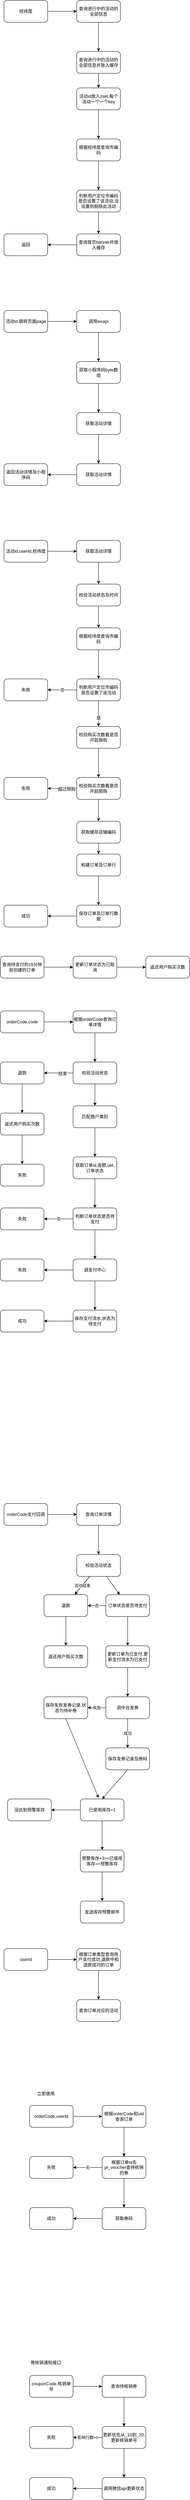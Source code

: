 <mxfile version="12.9.5" type="github"><diagram id="_H2hld0KvXOal89NalA2" name="第 1 页"><mxGraphModel dx="1422" dy="870" grid="1" gridSize="10" guides="1" tooltips="1" connect="1" arrows="1" fold="1" page="1" pageScale="1" pageWidth="827" pageHeight="1169" math="0" shadow="0"><root><mxCell id="0"/><mxCell id="1" parent="0"/><mxCell id="Ok05fjs2bpj7ajgnI6l9-3" value="" style="edgeStyle=orthogonalEdgeStyle;rounded=0;orthogonalLoop=1;jettySize=auto;html=1;" parent="1" source="Ok05fjs2bpj7ajgnI6l9-1" target="Ok05fjs2bpj7ajgnI6l9-2" edge="1"><mxGeometry relative="1" as="geometry"/></mxCell><mxCell id="Ok05fjs2bpj7ajgnI6l9-1" value="经纬度" style="rounded=1;whiteSpace=wrap;html=1;" parent="1" vertex="1"><mxGeometry x="50" y="100" width="120" height="60" as="geometry"/></mxCell><mxCell id="Ok05fjs2bpj7ajgnI6l9-5" value="" style="edgeStyle=orthogonalEdgeStyle;rounded=0;orthogonalLoop=1;jettySize=auto;html=1;" parent="1" source="Ok05fjs2bpj7ajgnI6l9-2" target="Ok05fjs2bpj7ajgnI6l9-4" edge="1"><mxGeometry relative="1" as="geometry"/></mxCell><mxCell id="Ok05fjs2bpj7ajgnI6l9-2" value="查询进行中的活动的全部信息" style="rounded=1;whiteSpace=wrap;html=1;" parent="1" vertex="1"><mxGeometry x="250" y="100" width="120" height="60" as="geometry"/></mxCell><mxCell id="Ok05fjs2bpj7ajgnI6l9-45" value="" style="edgeStyle=none;rounded=0;orthogonalLoop=1;jettySize=auto;html=1;" parent="1" source="Ok05fjs2bpj7ajgnI6l9-4" target="Ok05fjs2bpj7ajgnI6l9-44" edge="1"><mxGeometry relative="1" as="geometry"/></mxCell><mxCell id="Ok05fjs2bpj7ajgnI6l9-4" value="查询进行中的活动的全部信息并放入缓存" style="rounded=1;whiteSpace=wrap;html=1;" parent="1" vertex="1"><mxGeometry x="250" y="240" width="120" height="60" as="geometry"/></mxCell><mxCell id="Ok05fjs2bpj7ajgnI6l9-46" value="" style="edgeStyle=none;rounded=0;orthogonalLoop=1;jettySize=auto;html=1;" parent="1" source="Ok05fjs2bpj7ajgnI6l9-44" target="Ok05fjs2bpj7ajgnI6l9-6" edge="1"><mxGeometry relative="1" as="geometry"/></mxCell><mxCell id="Ok05fjs2bpj7ajgnI6l9-44" value="活动id放入zset,每个活动一个一个key" style="rounded=1;whiteSpace=wrap;html=1;" parent="1" vertex="1"><mxGeometry x="250" y="340" width="120" height="60" as="geometry"/></mxCell><mxCell id="Ok05fjs2bpj7ajgnI6l9-9" value="" style="edgeStyle=orthogonalEdgeStyle;rounded=0;orthogonalLoop=1;jettySize=auto;html=1;" parent="1" source="Ok05fjs2bpj7ajgnI6l9-6" target="Ok05fjs2bpj7ajgnI6l9-8" edge="1"><mxGeometry relative="1" as="geometry"/></mxCell><mxCell id="Ok05fjs2bpj7ajgnI6l9-6" value="根据经纬度查询市编码" style="rounded=1;whiteSpace=wrap;html=1;" parent="1" vertex="1"><mxGeometry x="250" y="480" width="120" height="60" as="geometry"/></mxCell><mxCell id="Ok05fjs2bpj7ajgnI6l9-47" value="" style="edgeStyle=none;rounded=0;orthogonalLoop=1;jettySize=auto;html=1;" parent="1" source="Ok05fjs2bpj7ajgnI6l9-8" target="Ok05fjs2bpj7ajgnI6l9-14" edge="1"><mxGeometry relative="1" as="geometry"/></mxCell><mxCell id="Ok05fjs2bpj7ajgnI6l9-8" value="判断用户定位市编码是否设置了该活动,没设置则剔除此活动" style="rounded=1;whiteSpace=wrap;html=1;" parent="1" vertex="1"><mxGeometry x="250" y="620" width="120" height="60" as="geometry"/></mxCell><mxCell id="Ok05fjs2bpj7ajgnI6l9-18" value="" style="edgeStyle=orthogonalEdgeStyle;rounded=0;orthogonalLoop=1;jettySize=auto;html=1;" parent="1" source="Ok05fjs2bpj7ajgnI6l9-14" target="Ok05fjs2bpj7ajgnI6l9-16" edge="1"><mxGeometry relative="1" as="geometry"/></mxCell><mxCell id="Ok05fjs2bpj7ajgnI6l9-14" value="查询首页banner并放入缓存" style="rounded=1;whiteSpace=wrap;html=1;" parent="1" vertex="1"><mxGeometry x="250" y="740" width="120" height="60" as="geometry"/></mxCell><mxCell id="Ok05fjs2bpj7ajgnI6l9-16" value="返回" style="rounded=1;whiteSpace=wrap;html=1;" parent="1" vertex="1"><mxGeometry x="50" y="740" width="120" height="60" as="geometry"/></mxCell><mxCell id="Ok05fjs2bpj7ajgnI6l9-50" value="" style="edgeStyle=none;rounded=0;orthogonalLoop=1;jettySize=auto;html=1;" parent="1" source="Ok05fjs2bpj7ajgnI6l9-48" target="Ok05fjs2bpj7ajgnI6l9-49" edge="1"><mxGeometry relative="1" as="geometry"/></mxCell><mxCell id="Ok05fjs2bpj7ajgnI6l9-48" value="活动id,跳转页面page" style="rounded=1;whiteSpace=wrap;html=1;" parent="1" vertex="1"><mxGeometry x="50" y="950" width="120" height="60" as="geometry"/></mxCell><mxCell id="Ok05fjs2bpj7ajgnI6l9-52" value="" style="edgeStyle=none;rounded=0;orthogonalLoop=1;jettySize=auto;html=1;" parent="1" source="Ok05fjs2bpj7ajgnI6l9-49" target="Ok05fjs2bpj7ajgnI6l9-51" edge="1"><mxGeometry relative="1" as="geometry"/></mxCell><mxCell id="Ok05fjs2bpj7ajgnI6l9-49" value="调用wxapi" style="rounded=1;whiteSpace=wrap;html=1;" parent="1" vertex="1"><mxGeometry x="250" y="950" width="120" height="60" as="geometry"/></mxCell><mxCell id="Ok05fjs2bpj7ajgnI6l9-54" value="" style="edgeStyle=none;rounded=0;orthogonalLoop=1;jettySize=auto;html=1;" parent="1" source="Ok05fjs2bpj7ajgnI6l9-51" target="Ok05fjs2bpj7ajgnI6l9-53" edge="1"><mxGeometry relative="1" as="geometry"/></mxCell><mxCell id="Ok05fjs2bpj7ajgnI6l9-51" value="获取小程序码byte数组" style="rounded=1;whiteSpace=wrap;html=1;" parent="1" vertex="1"><mxGeometry x="250" y="1090" width="120" height="60" as="geometry"/></mxCell><mxCell id="Ok05fjs2bpj7ajgnI6l9-56" value="" style="edgeStyle=none;rounded=0;orthogonalLoop=1;jettySize=auto;html=1;" parent="1" source="Ok05fjs2bpj7ajgnI6l9-53" target="Ok05fjs2bpj7ajgnI6l9-55" edge="1"><mxGeometry relative="1" as="geometry"/></mxCell><mxCell id="Ok05fjs2bpj7ajgnI6l9-53" value="获取活动详情" style="rounded=1;whiteSpace=wrap;html=1;" parent="1" vertex="1"><mxGeometry x="250" y="1230" width="120" height="60" as="geometry"/></mxCell><mxCell id="Ok05fjs2bpj7ajgnI6l9-58" value="" style="edgeStyle=none;rounded=0;orthogonalLoop=1;jettySize=auto;html=1;" parent="1" source="Ok05fjs2bpj7ajgnI6l9-55" target="Ok05fjs2bpj7ajgnI6l9-57" edge="1"><mxGeometry relative="1" as="geometry"/></mxCell><mxCell id="Ok05fjs2bpj7ajgnI6l9-55" value="获取活动详情" style="rounded=1;whiteSpace=wrap;html=1;" parent="1" vertex="1"><mxGeometry x="250" y="1370" width="120" height="60" as="geometry"/></mxCell><mxCell id="Ok05fjs2bpj7ajgnI6l9-57" value="返回活动详情及小程序码" style="rounded=1;whiteSpace=wrap;html=1;" parent="1" vertex="1"><mxGeometry x="50" y="1370" width="120" height="60" as="geometry"/></mxCell><mxCell id="Ok05fjs2bpj7ajgnI6l9-61" value="" style="edgeStyle=none;rounded=0;orthogonalLoop=1;jettySize=auto;html=1;" parent="1" source="Ok05fjs2bpj7ajgnI6l9-59" target="Ok05fjs2bpj7ajgnI6l9-60" edge="1"><mxGeometry relative="1" as="geometry"/></mxCell><mxCell id="Ok05fjs2bpj7ajgnI6l9-59" value="活动id,userId,经纬度" style="rounded=1;whiteSpace=wrap;html=1;" parent="1" vertex="1"><mxGeometry x="50" y="1580" width="120" height="60" as="geometry"/></mxCell><mxCell id="Ok05fjs2bpj7ajgnI6l9-83" value="" style="edgeStyle=none;rounded=0;orthogonalLoop=1;jettySize=auto;html=1;" parent="1" source="Ok05fjs2bpj7ajgnI6l9-60" target="Ok05fjs2bpj7ajgnI6l9-75" edge="1"><mxGeometry relative="1" as="geometry"/></mxCell><mxCell id="Ok05fjs2bpj7ajgnI6l9-60" value="获取活动详情" style="rounded=1;whiteSpace=wrap;html=1;" parent="1" vertex="1"><mxGeometry x="250" y="1580" width="120" height="60" as="geometry"/></mxCell><mxCell id="Ok05fjs2bpj7ajgnI6l9-84" value="" style="edgeStyle=none;rounded=0;orthogonalLoop=1;jettySize=auto;html=1;" parent="1" source="Ok05fjs2bpj7ajgnI6l9-75" target="Ok05fjs2bpj7ajgnI6l9-66" edge="1"><mxGeometry relative="1" as="geometry"/></mxCell><mxCell id="Ok05fjs2bpj7ajgnI6l9-75" value="校验活动状态及时间" style="rounded=1;whiteSpace=wrap;html=1;" parent="1" vertex="1"><mxGeometry x="250" y="1700" width="120" height="60" as="geometry"/></mxCell><mxCell id="Ok05fjs2bpj7ajgnI6l9-69" value="" style="edgeStyle=none;rounded=0;orthogonalLoop=1;jettySize=auto;html=1;" parent="1" source="Ok05fjs2bpj7ajgnI6l9-66" target="Ok05fjs2bpj7ajgnI6l9-68" edge="1"><mxGeometry relative="1" as="geometry"/></mxCell><mxCell id="Ok05fjs2bpj7ajgnI6l9-66" value="根据经纬度查询市编码" style="rounded=1;whiteSpace=wrap;html=1;" parent="1" vertex="1"><mxGeometry x="250" y="1820" width="120" height="60" as="geometry"/></mxCell><mxCell id="Ok05fjs2bpj7ajgnI6l9-71" value="否" style="edgeStyle=none;rounded=0;orthogonalLoop=1;jettySize=auto;html=1;" parent="1" source="Ok05fjs2bpj7ajgnI6l9-68" target="Ok05fjs2bpj7ajgnI6l9-70" edge="1"><mxGeometry relative="1" as="geometry"/></mxCell><mxCell id="Ok05fjs2bpj7ajgnI6l9-92" value="" style="edgeStyle=none;rounded=0;orthogonalLoop=1;jettySize=auto;html=1;" parent="1" source="Ok05fjs2bpj7ajgnI6l9-68" target="Ok05fjs2bpj7ajgnI6l9-81" edge="1"><mxGeometry relative="1" as="geometry"/></mxCell><mxCell id="Ok05fjs2bpj7ajgnI6l9-93" value="是" style="text;html=1;align=center;verticalAlign=middle;resizable=0;points=[];labelBackgroundColor=#ffffff;" parent="Ok05fjs2bpj7ajgnI6l9-92" vertex="1" connectable="0"><mxGeometry x="0.343" relative="1" as="geometry"><mxPoint as="offset"/></mxGeometry></mxCell><mxCell id="Ok05fjs2bpj7ajgnI6l9-68" value="判断用户定位市编码是否设置了该活动" style="rounded=1;whiteSpace=wrap;html=1;" parent="1" vertex="1"><mxGeometry x="250" y="1960" width="120" height="60" as="geometry"/></mxCell><mxCell id="Ok05fjs2bpj7ajgnI6l9-86" value="" style="edgeStyle=none;rounded=0;orthogonalLoop=1;jettySize=auto;html=1;" parent="1" source="Ok05fjs2bpj7ajgnI6l9-81" target="Ok05fjs2bpj7ajgnI6l9-85" edge="1"><mxGeometry relative="1" as="geometry"/></mxCell><mxCell id="Ok05fjs2bpj7ajgnI6l9-81" value="校验购买次数看是否开启限购" style="rounded=1;whiteSpace=wrap;html=1;" parent="1" vertex="1"><mxGeometry x="250" y="2090" width="120" height="60" as="geometry"/></mxCell><mxCell id="Ok05fjs2bpj7ajgnI6l9-88" value="" style="edgeStyle=none;rounded=0;orthogonalLoop=1;jettySize=auto;html=1;" parent="1" source="Ok05fjs2bpj7ajgnI6l9-85" target="Ok05fjs2bpj7ajgnI6l9-87" edge="1"><mxGeometry relative="1" as="geometry"/></mxCell><mxCell id="Ok05fjs2bpj7ajgnI6l9-89" value="超过限购" style="text;html=1;align=center;verticalAlign=middle;resizable=0;points=[];labelBackgroundColor=#ffffff;" parent="Ok05fjs2bpj7ajgnI6l9-88" vertex="1" connectable="0"><mxGeometry x="-0.3" y="2" relative="1" as="geometry"><mxPoint as="offset"/></mxGeometry></mxCell><mxCell id="Ok05fjs2bpj7ajgnI6l9-91" value="" style="edgeStyle=none;rounded=0;orthogonalLoop=1;jettySize=auto;html=1;" parent="1" source="Ok05fjs2bpj7ajgnI6l9-85" target="Ok05fjs2bpj7ajgnI6l9-90" edge="1"><mxGeometry relative="1" as="geometry"/></mxCell><mxCell id="Ok05fjs2bpj7ajgnI6l9-85" value="校验购买次数看是否开启限购" style="rounded=1;whiteSpace=wrap;html=1;" parent="1" vertex="1"><mxGeometry x="250" y="2230" width="120" height="60" as="geometry"/></mxCell><mxCell id="Ok05fjs2bpj7ajgnI6l9-95" value="" style="edgeStyle=none;rounded=0;orthogonalLoop=1;jettySize=auto;html=1;" parent="1" source="Ok05fjs2bpj7ajgnI6l9-90" target="Ok05fjs2bpj7ajgnI6l9-94" edge="1"><mxGeometry relative="1" as="geometry"/></mxCell><mxCell id="Ok05fjs2bpj7ajgnI6l9-90" value="获取缓存店铺编码" style="rounded=1;whiteSpace=wrap;html=1;" parent="1" vertex="1"><mxGeometry x="250" y="2350" width="120" height="60" as="geometry"/></mxCell><mxCell id="Ok05fjs2bpj7ajgnI6l9-99" value="" style="edgeStyle=none;rounded=0;orthogonalLoop=1;jettySize=auto;html=1;" parent="1" source="Ok05fjs2bpj7ajgnI6l9-94" target="Ok05fjs2bpj7ajgnI6l9-98" edge="1"><mxGeometry relative="1" as="geometry"/></mxCell><mxCell id="Ok05fjs2bpj7ajgnI6l9-94" value="构建订单及订单行" style="rounded=1;whiteSpace=wrap;html=1;" parent="1" vertex="1"><mxGeometry x="250" y="2440" width="120" height="60" as="geometry"/></mxCell><mxCell id="Ok05fjs2bpj7ajgnI6l9-101" value="" style="edgeStyle=none;rounded=0;orthogonalLoop=1;jettySize=auto;html=1;" parent="1" source="Ok05fjs2bpj7ajgnI6l9-98" target="Ok05fjs2bpj7ajgnI6l9-100" edge="1"><mxGeometry relative="1" as="geometry"/></mxCell><mxCell id="Ok05fjs2bpj7ajgnI6l9-98" value="保存订单及订单行数据" style="rounded=1;whiteSpace=wrap;html=1;" parent="1" vertex="1"><mxGeometry x="250" y="2580" width="120" height="60" as="geometry"/></mxCell><mxCell id="Ok05fjs2bpj7ajgnI6l9-100" value="成功" style="rounded=1;whiteSpace=wrap;html=1;" parent="1" vertex="1"><mxGeometry x="50" y="2580" width="120" height="60" as="geometry"/></mxCell><mxCell id="Ok05fjs2bpj7ajgnI6l9-87" value="失败" style="rounded=1;whiteSpace=wrap;html=1;" parent="1" vertex="1"><mxGeometry x="50" y="2230" width="120" height="60" as="geometry"/></mxCell><mxCell id="Ok05fjs2bpj7ajgnI6l9-70" value="失败" style="rounded=1;whiteSpace=wrap;html=1;" parent="1" vertex="1"><mxGeometry x="50" y="1960" width="120" height="60" as="geometry"/></mxCell><mxCell id="Ok05fjs2bpj7ajgnI6l9-104" value="" style="edgeStyle=none;rounded=0;orthogonalLoop=1;jettySize=auto;html=1;" parent="1" source="Ok05fjs2bpj7ajgnI6l9-102" target="Ok05fjs2bpj7ajgnI6l9-103" edge="1"><mxGeometry relative="1" as="geometry"/></mxCell><mxCell id="Ok05fjs2bpj7ajgnI6l9-102" value="查询待支付的15分钟前创建的订单" style="rounded=1;whiteSpace=wrap;html=1;" parent="1" vertex="1"><mxGeometry x="40" y="2720" width="120" height="60" as="geometry"/></mxCell><mxCell id="Ok05fjs2bpj7ajgnI6l9-106" value="" style="edgeStyle=none;rounded=0;orthogonalLoop=1;jettySize=auto;html=1;" parent="1" source="Ok05fjs2bpj7ajgnI6l9-103" target="Ok05fjs2bpj7ajgnI6l9-105" edge="1"><mxGeometry relative="1" as="geometry"/></mxCell><mxCell id="Ok05fjs2bpj7ajgnI6l9-103" value="更新订单状态为已取消" style="rounded=1;whiteSpace=wrap;html=1;" parent="1" vertex="1"><mxGeometry x="240" y="2720" width="120" height="60" as="geometry"/></mxCell><mxCell id="Ok05fjs2bpj7ajgnI6l9-105" value="返还用户购买次数" style="rounded=1;whiteSpace=wrap;html=1;" parent="1" vertex="1"><mxGeometry x="440" y="2720" width="120" height="60" as="geometry"/></mxCell><mxCell id="Ok05fjs2bpj7ajgnI6l9-109" value="" style="edgeStyle=none;rounded=0;orthogonalLoop=1;jettySize=auto;html=1;" parent="1" source="Ok05fjs2bpj7ajgnI6l9-107" target="Ok05fjs2bpj7ajgnI6l9-108" edge="1"><mxGeometry relative="1" as="geometry"/></mxCell><mxCell id="Ok05fjs2bpj7ajgnI6l9-107" value="orderCode,code" style="rounded=1;whiteSpace=wrap;html=1;" parent="1" vertex="1"><mxGeometry x="40" y="2870" width="120" height="60" as="geometry"/></mxCell><mxCell id="Ok05fjs2bpj7ajgnI6l9-132" value="" style="edgeStyle=none;rounded=0;orthogonalLoop=1;jettySize=auto;html=1;" parent="1" source="Ok05fjs2bpj7ajgnI6l9-108" target="Ok05fjs2bpj7ajgnI6l9-131" edge="1"><mxGeometry relative="1" as="geometry"/></mxCell><mxCell id="Ok05fjs2bpj7ajgnI6l9-108" value="根据orderCode查询订单详情" style="rounded=1;whiteSpace=wrap;html=1;" parent="1" vertex="1"><mxGeometry x="240" y="2870" width="120" height="60" as="geometry"/></mxCell><mxCell id="Ok05fjs2bpj7ajgnI6l9-133" value="" style="edgeStyle=none;rounded=0;orthogonalLoop=1;jettySize=auto;html=1;" parent="1" source="Ok05fjs2bpj7ajgnI6l9-131" target="Ok05fjs2bpj7ajgnI6l9-110" edge="1"><mxGeometry relative="1" as="geometry"/></mxCell><mxCell id="Ok05fjs2bpj7ajgnI6l9-170" value="" style="edgeStyle=none;rounded=0;orthogonalLoop=1;jettySize=auto;html=1;" parent="1" source="Ok05fjs2bpj7ajgnI6l9-131" edge="1"><mxGeometry relative="1" as="geometry"><mxPoint x="160" y="3040" as="targetPoint"/></mxGeometry></mxCell><mxCell id="Ok05fjs2bpj7ajgnI6l9-171" value="结束" style="text;html=1;align=center;verticalAlign=middle;resizable=0;points=[];labelBackgroundColor=#ffffff;" parent="Ok05fjs2bpj7ajgnI6l9-170" vertex="1" connectable="0"><mxGeometry x="-0.275" y="2" relative="1" as="geometry"><mxPoint as="offset"/></mxGeometry></mxCell><mxCell id="Ok05fjs2bpj7ajgnI6l9-131" value="校验活动状态" style="rounded=1;whiteSpace=wrap;html=1;" parent="1" vertex="1"><mxGeometry x="240" y="3010" width="120" height="60" as="geometry"/></mxCell><mxCell id="Ok05fjs2bpj7ajgnI6l9-113" value="" style="edgeStyle=none;rounded=0;orthogonalLoop=1;jettySize=auto;html=1;" parent="1" source="Ok05fjs2bpj7ajgnI6l9-110" target="Ok05fjs2bpj7ajgnI6l9-112" edge="1"><mxGeometry relative="1" as="geometry"/></mxCell><mxCell id="Ok05fjs2bpj7ajgnI6l9-110" value="匹配商户类别" style="rounded=1;whiteSpace=wrap;html=1;" parent="1" vertex="1"><mxGeometry x="240" y="3130" width="120" height="60" as="geometry"/></mxCell><mxCell id="Ok05fjs2bpj7ajgnI6l9-115" value="" style="edgeStyle=none;rounded=0;orthogonalLoop=1;jettySize=auto;html=1;" parent="1" source="Ok05fjs2bpj7ajgnI6l9-112" target="Ok05fjs2bpj7ajgnI6l9-114" edge="1"><mxGeometry relative="1" as="geometry"/></mxCell><mxCell id="Ok05fjs2bpj7ajgnI6l9-112" value="获取订单id,金额,uid,订单状态" style="rounded=1;whiteSpace=wrap;html=1;" parent="1" vertex="1"><mxGeometry x="240" y="3270" width="120" height="60" as="geometry"/></mxCell><mxCell id="Ok05fjs2bpj7ajgnI6l9-117" value="否" style="edgeStyle=none;rounded=0;orthogonalLoop=1;jettySize=auto;html=1;" parent="1" source="Ok05fjs2bpj7ajgnI6l9-114" target="Ok05fjs2bpj7ajgnI6l9-116" edge="1"><mxGeometry relative="1" as="geometry"/></mxCell><mxCell id="Ok05fjs2bpj7ajgnI6l9-134" value="" style="edgeStyle=none;rounded=0;orthogonalLoop=1;jettySize=auto;html=1;" parent="1" source="Ok05fjs2bpj7ajgnI6l9-114" target="Ok05fjs2bpj7ajgnI6l9-120" edge="1"><mxGeometry relative="1" as="geometry"/></mxCell><mxCell id="Ok05fjs2bpj7ajgnI6l9-114" value="判断订单状态是否待支付" style="rounded=1;whiteSpace=wrap;html=1;" parent="1" vertex="1"><mxGeometry x="240" y="3410" width="120" height="60" as="geometry"/></mxCell><mxCell id="Ok05fjs2bpj7ajgnI6l9-123" value="" style="edgeStyle=none;rounded=0;orthogonalLoop=1;jettySize=auto;html=1;" parent="1" source="Ok05fjs2bpj7ajgnI6l9-120" target="Ok05fjs2bpj7ajgnI6l9-122" edge="1"><mxGeometry relative="1" as="geometry"/></mxCell><mxCell id="Ok05fjs2bpj7ajgnI6l9-125" value="" style="edgeStyle=none;rounded=0;orthogonalLoop=1;jettySize=auto;html=1;" parent="1" source="Ok05fjs2bpj7ajgnI6l9-120" target="Ok05fjs2bpj7ajgnI6l9-124" edge="1"><mxGeometry relative="1" as="geometry"/></mxCell><mxCell id="Ok05fjs2bpj7ajgnI6l9-120" value="调支付中心" style="rounded=1;whiteSpace=wrap;html=1;" parent="1" vertex="1"><mxGeometry x="240" y="3550" width="120" height="60" as="geometry"/></mxCell><mxCell id="Ok05fjs2bpj7ajgnI6l9-127" value="" style="edgeStyle=none;rounded=0;orthogonalLoop=1;jettySize=auto;html=1;" parent="1" source="Ok05fjs2bpj7ajgnI6l9-124" target="Ok05fjs2bpj7ajgnI6l9-126" edge="1"><mxGeometry relative="1" as="geometry"/></mxCell><mxCell id="Ok05fjs2bpj7ajgnI6l9-124" value="保存支付流水,状态为待支付" style="rounded=1;whiteSpace=wrap;html=1;" parent="1" vertex="1"><mxGeometry x="240" y="3690" width="120" height="60" as="geometry"/></mxCell><mxCell id="Ok05fjs2bpj7ajgnI6l9-126" value="成功" style="rounded=1;whiteSpace=wrap;html=1;" parent="1" vertex="1"><mxGeometry x="40" y="3690" width="120" height="60" as="geometry"/></mxCell><mxCell id="Ok05fjs2bpj7ajgnI6l9-122" value="失败" style="rounded=1;whiteSpace=wrap;html=1;" parent="1" vertex="1"><mxGeometry x="40" y="3550" width="120" height="60" as="geometry"/></mxCell><mxCell id="Ok05fjs2bpj7ajgnI6l9-116" value="失败" style="rounded=1;whiteSpace=wrap;html=1;" parent="1" vertex="1"><mxGeometry x="40" y="3410" width="120" height="60" as="geometry"/></mxCell><mxCell id="Ok05fjs2bpj7ajgnI6l9-130" value="" style="edgeStyle=none;rounded=0;orthogonalLoop=1;jettySize=auto;html=1;" parent="1" source="Ok05fjs2bpj7ajgnI6l9-128" target="Ok05fjs2bpj7ajgnI6l9-129" edge="1"><mxGeometry relative="1" as="geometry"/></mxCell><mxCell id="Ok05fjs2bpj7ajgnI6l9-128" value="orderCode支付回调" style="rounded=1;whiteSpace=wrap;html=1;" parent="1" vertex="1"><mxGeometry x="50" y="4220" width="120" height="60" as="geometry"/></mxCell><mxCell id="Ok05fjs2bpj7ajgnI6l9-136" value="" style="edgeStyle=none;rounded=0;orthogonalLoop=1;jettySize=auto;html=1;" parent="1" source="Ok05fjs2bpj7ajgnI6l9-129" target="Ok05fjs2bpj7ajgnI6l9-135" edge="1"><mxGeometry relative="1" as="geometry"/></mxCell><mxCell id="Ok05fjs2bpj7ajgnI6l9-129" value="查询订单详情" style="rounded=1;whiteSpace=wrap;html=1;" parent="1" vertex="1"><mxGeometry x="250" y="4220" width="120" height="60" as="geometry"/></mxCell><mxCell id="Ok05fjs2bpj7ajgnI6l9-140" value="" style="edgeStyle=none;rounded=0;orthogonalLoop=1;jettySize=auto;html=1;" parent="1" source="Ok05fjs2bpj7ajgnI6l9-135" target="Ok05fjs2bpj7ajgnI6l9-139" edge="1"><mxGeometry relative="1" as="geometry"/></mxCell><mxCell id="Ok05fjs2bpj7ajgnI6l9-141" value="" style="edgeStyle=none;rounded=0;orthogonalLoop=1;jettySize=auto;html=1;" parent="1" source="Ok05fjs2bpj7ajgnI6l9-135" target="Ok05fjs2bpj7ajgnI6l9-139" edge="1"><mxGeometry relative="1" as="geometry"/></mxCell><mxCell id="Ok05fjs2bpj7ajgnI6l9-142" value="活动结束" style="edgeStyle=none;rounded=0;orthogonalLoop=1;jettySize=auto;html=1;" parent="1" source="Ok05fjs2bpj7ajgnI6l9-135" target="Ok05fjs2bpj7ajgnI6l9-139" edge="1"><mxGeometry relative="1" as="geometry"/></mxCell><mxCell id="Ok05fjs2bpj7ajgnI6l9-144" value="" style="edgeStyle=none;rounded=0;orthogonalLoop=1;jettySize=auto;html=1;" parent="1" source="Ok05fjs2bpj7ajgnI6l9-135" target="Ok05fjs2bpj7ajgnI6l9-143" edge="1"><mxGeometry relative="1" as="geometry"/></mxCell><mxCell id="Ok05fjs2bpj7ajgnI6l9-135" value="校验活动状态" style="rounded=1;whiteSpace=wrap;html=1;" parent="1" vertex="1"><mxGeometry x="250" y="4360" width="120" height="60" as="geometry"/></mxCell><mxCell id="Ok05fjs2bpj7ajgnI6l9-148" value="" style="edgeStyle=none;rounded=0;orthogonalLoop=1;jettySize=auto;html=1;" parent="1" source="Ok05fjs2bpj7ajgnI6l9-143" target="Ok05fjs2bpj7ajgnI6l9-147" edge="1"><mxGeometry relative="1" as="geometry"/></mxCell><mxCell id="Ok05fjs2bpj7ajgnI6l9-149" value="否" style="edgeStyle=none;rounded=0;orthogonalLoop=1;jettySize=auto;html=1;" parent="1" source="Ok05fjs2bpj7ajgnI6l9-143" target="Ok05fjs2bpj7ajgnI6l9-139" edge="1"><mxGeometry relative="1" as="geometry"/></mxCell><mxCell id="Ok05fjs2bpj7ajgnI6l9-143" value="订单状态是否待支付" style="rounded=1;whiteSpace=wrap;html=1;" parent="1" vertex="1"><mxGeometry x="330" y="4470" width="120" height="60" as="geometry"/></mxCell><mxCell id="Ok05fjs2bpj7ajgnI6l9-152" value="" style="edgeStyle=none;rounded=0;orthogonalLoop=1;jettySize=auto;html=1;" parent="1" source="Ok05fjs2bpj7ajgnI6l9-147" target="Ok05fjs2bpj7ajgnI6l9-151" edge="1"><mxGeometry relative="1" as="geometry"/></mxCell><mxCell id="Ok05fjs2bpj7ajgnI6l9-147" value="更新订单为已支付,更新支付流水为已支付" style="rounded=1;whiteSpace=wrap;html=1;" parent="1" vertex="1"><mxGeometry x="330" y="4610" width="120" height="60" as="geometry"/></mxCell><mxCell id="Ok05fjs2bpj7ajgnI6l9-154" value="失败" style="edgeStyle=none;rounded=0;orthogonalLoop=1;jettySize=auto;html=1;" parent="1" source="Ok05fjs2bpj7ajgnI6l9-151" target="Ok05fjs2bpj7ajgnI6l9-153" edge="1"><mxGeometry relative="1" as="geometry"/></mxCell><mxCell id="Ok05fjs2bpj7ajgnI6l9-158" value="成功" style="edgeStyle=none;rounded=0;orthogonalLoop=1;jettySize=auto;html=1;" parent="1" source="Ok05fjs2bpj7ajgnI6l9-151" target="Ok05fjs2bpj7ajgnI6l9-157" edge="1"><mxGeometry relative="1" as="geometry"/></mxCell><mxCell id="Ok05fjs2bpj7ajgnI6l9-151" value="调中台发券" style="rounded=1;whiteSpace=wrap;html=1;" parent="1" vertex="1"><mxGeometry x="330" y="4750" width="120" height="60" as="geometry"/></mxCell><mxCell id="Ok05fjs2bpj7ajgnI6l9-166" style="edgeStyle=none;rounded=0;orthogonalLoop=1;jettySize=auto;html=1;exitX=0.5;exitY=1;exitDx=0;exitDy=0;entryX=0.5;entryY=0;entryDx=0;entryDy=0;" parent="1" source="Ok05fjs2bpj7ajgnI6l9-157" target="Ok05fjs2bpj7ajgnI6l9-159" edge="1"><mxGeometry relative="1" as="geometry"/></mxCell><mxCell id="Ok05fjs2bpj7ajgnI6l9-157" value="保存发券记录及券码" style="rounded=1;whiteSpace=wrap;html=1;" parent="1" vertex="1"><mxGeometry x="330" y="4890" width="120" height="60" as="geometry"/></mxCell><mxCell id="Ok05fjs2bpj7ajgnI6l9-162" value="" style="edgeStyle=none;rounded=0;orthogonalLoop=1;jettySize=auto;html=1;" parent="1" source="Ok05fjs2bpj7ajgnI6l9-159" target="Ok05fjs2bpj7ajgnI6l9-161" edge="1"><mxGeometry relative="1" as="geometry"/></mxCell><mxCell id="Ok05fjs2bpj7ajgnI6l9-164" value="" style="edgeStyle=none;rounded=0;orthogonalLoop=1;jettySize=auto;html=1;" parent="1" source="Ok05fjs2bpj7ajgnI6l9-159" target="Ok05fjs2bpj7ajgnI6l9-163" edge="1"><mxGeometry relative="1" as="geometry"/></mxCell><mxCell id="Ok05fjs2bpj7ajgnI6l9-159" value="已使用库存+1" style="rounded=1;whiteSpace=wrap;html=1;" parent="1" vertex="1"><mxGeometry x="260" y="5030" width="120" height="60" as="geometry"/></mxCell><mxCell id="Ok05fjs2bpj7ajgnI6l9-163" value="没达到预警库存" style="rounded=1;whiteSpace=wrap;html=1;" parent="1" vertex="1"><mxGeometry x="60" y="5030" width="120" height="60" as="geometry"/></mxCell><mxCell id="Ok05fjs2bpj7ajgnI6l9-168" value="" style="edgeStyle=none;rounded=0;orthogonalLoop=1;jettySize=auto;html=1;" parent="1" source="Ok05fjs2bpj7ajgnI6l9-161" target="Ok05fjs2bpj7ajgnI6l9-167" edge="1"><mxGeometry relative="1" as="geometry"/></mxCell><mxCell id="Ok05fjs2bpj7ajgnI6l9-161" value="预警库存+3&amp;gt;=已使用库存&amp;gt;=预警库存" style="rounded=1;whiteSpace=wrap;html=1;" parent="1" vertex="1"><mxGeometry x="260" y="5170" width="120" height="60" as="geometry"/></mxCell><mxCell id="Ok05fjs2bpj7ajgnI6l9-167" value="发送库存预警邮件" style="rounded=1;whiteSpace=wrap;html=1;" parent="1" vertex="1"><mxGeometry x="260" y="5310" width="120" height="60" as="geometry"/></mxCell><mxCell id="Ok05fjs2bpj7ajgnI6l9-165" style="edgeStyle=none;rounded=0;orthogonalLoop=1;jettySize=auto;html=1;exitX=0.5;exitY=1;exitDx=0;exitDy=0;entryX=0.417;entryY=-0.05;entryDx=0;entryDy=0;entryPerimeter=0;" parent="1" source="Ok05fjs2bpj7ajgnI6l9-153" target="Ok05fjs2bpj7ajgnI6l9-159" edge="1"><mxGeometry relative="1" as="geometry"/></mxCell><mxCell id="Ok05fjs2bpj7ajgnI6l9-153" value="保存失败发券记录,状态为待补券" style="rounded=1;whiteSpace=wrap;html=1;" parent="1" vertex="1"><mxGeometry x="160" y="4750" width="120" height="60" as="geometry"/></mxCell><mxCell id="Ok05fjs2bpj7ajgnI6l9-146" value="" style="edgeStyle=none;rounded=0;orthogonalLoop=1;jettySize=auto;html=1;" parent="1" source="Ok05fjs2bpj7ajgnI6l9-139" target="Ok05fjs2bpj7ajgnI6l9-145" edge="1"><mxGeometry relative="1" as="geometry"/></mxCell><mxCell id="Ok05fjs2bpj7ajgnI6l9-139" value="退款" style="rounded=1;whiteSpace=wrap;html=1;" parent="1" vertex="1"><mxGeometry x="160" y="4470" width="120" height="60" as="geometry"/></mxCell><mxCell id="Ok05fjs2bpj7ajgnI6l9-145" value="返还用户购买次数" style="rounded=1;whiteSpace=wrap;html=1;" parent="1" vertex="1"><mxGeometry x="160" y="4610" width="120" height="60" as="geometry"/></mxCell><mxCell id="Ok05fjs2bpj7ajgnI6l9-172" value="" style="edgeStyle=none;rounded=0;orthogonalLoop=1;jettySize=auto;html=1;" parent="1" source="Ok05fjs2bpj7ajgnI6l9-173" target="Ok05fjs2bpj7ajgnI6l9-174" edge="1"><mxGeometry relative="1" as="geometry"/></mxCell><mxCell id="Ok05fjs2bpj7ajgnI6l9-173" value="退款" style="rounded=1;whiteSpace=wrap;html=1;" parent="1" vertex="1"><mxGeometry x="40" y="3010" width="120" height="60" as="geometry"/></mxCell><mxCell id="Ok05fjs2bpj7ajgnI6l9-176" value="" style="edgeStyle=none;rounded=0;orthogonalLoop=1;jettySize=auto;html=1;" parent="1" source="Ok05fjs2bpj7ajgnI6l9-174" target="Ok05fjs2bpj7ajgnI6l9-175" edge="1"><mxGeometry relative="1" as="geometry"/></mxCell><mxCell id="Ok05fjs2bpj7ajgnI6l9-174" value="返还用户购买次数" style="rounded=1;whiteSpace=wrap;html=1;" parent="1" vertex="1"><mxGeometry x="40" y="3150" width="120" height="60" as="geometry"/></mxCell><mxCell id="Ok05fjs2bpj7ajgnI6l9-175" value="失败" style="rounded=1;whiteSpace=wrap;html=1;" parent="1" vertex="1"><mxGeometry x="40" y="3290" width="120" height="60" as="geometry"/></mxCell><mxCell id="Ok05fjs2bpj7ajgnI6l9-180" value="" style="edgeStyle=none;rounded=0;orthogonalLoop=1;jettySize=auto;html=1;" parent="1" source="Ok05fjs2bpj7ajgnI6l9-178" target="Ok05fjs2bpj7ajgnI6l9-179" edge="1"><mxGeometry relative="1" as="geometry"/></mxCell><mxCell id="Ok05fjs2bpj7ajgnI6l9-178" value="userId" style="rounded=1;whiteSpace=wrap;html=1;" parent="1" vertex="1"><mxGeometry x="50" y="5440" width="120" height="60" as="geometry"/></mxCell><mxCell id="Ok05fjs2bpj7ajgnI6l9-182" value="" style="edgeStyle=none;rounded=0;orthogonalLoop=1;jettySize=auto;html=1;" parent="1" source="Ok05fjs2bpj7ajgnI6l9-179" target="Ok05fjs2bpj7ajgnI6l9-181" edge="1"><mxGeometry relative="1" as="geometry"/></mxCell><mxCell id="Ok05fjs2bpj7ajgnI6l9-179" value="根据订单类型查询用户支付成功,退款中和退款成功的订单" style="rounded=1;whiteSpace=wrap;html=1;" parent="1" vertex="1"><mxGeometry x="250" y="5440" width="120" height="60" as="geometry"/></mxCell><mxCell id="Ok05fjs2bpj7ajgnI6l9-181" value="查询订单对应的活动" style="rounded=1;whiteSpace=wrap;html=1;" parent="1" vertex="1"><mxGeometry x="250" y="5580" width="120" height="60" as="geometry"/></mxCell><mxCell id="Ok05fjs2bpj7ajgnI6l9-185" value="" style="edgeStyle=none;rounded=0;orthogonalLoop=1;jettySize=auto;html=1;" parent="1" source="Ok05fjs2bpj7ajgnI6l9-183" target="Ok05fjs2bpj7ajgnI6l9-184" edge="1"><mxGeometry relative="1" as="geometry"/></mxCell><mxCell id="Ok05fjs2bpj7ajgnI6l9-183" value="orderCode,userId" style="rounded=1;whiteSpace=wrap;html=1;" parent="1" vertex="1"><mxGeometry x="120" y="5870" width="120" height="60" as="geometry"/></mxCell><mxCell id="Ok05fjs2bpj7ajgnI6l9-187" value="" style="edgeStyle=none;rounded=0;orthogonalLoop=1;jettySize=auto;html=1;" parent="1" source="Ok05fjs2bpj7ajgnI6l9-184" target="Ok05fjs2bpj7ajgnI6l9-186" edge="1"><mxGeometry relative="1" as="geometry"/></mxCell><mxCell id="Ok05fjs2bpj7ajgnI6l9-184" value="根据orderCode和uid查询订单" style="rounded=1;whiteSpace=wrap;html=1;" parent="1" vertex="1"><mxGeometry x="320" y="5870" width="120" height="60" as="geometry"/></mxCell><mxCell id="Ok05fjs2bpj7ajgnI6l9-191" value="无" style="edgeStyle=none;rounded=0;orthogonalLoop=1;jettySize=auto;html=1;" parent="1" source="Ok05fjs2bpj7ajgnI6l9-186" target="Ok05fjs2bpj7ajgnI6l9-190" edge="1"><mxGeometry relative="1" as="geometry"/></mxCell><mxCell id="Ok05fjs2bpj7ajgnI6l9-193" value="" style="edgeStyle=none;rounded=0;orthogonalLoop=1;jettySize=auto;html=1;" parent="1" source="Ok05fjs2bpj7ajgnI6l9-186" target="Ok05fjs2bpj7ajgnI6l9-192" edge="1"><mxGeometry relative="1" as="geometry"/></mxCell><mxCell id="Ok05fjs2bpj7ajgnI6l9-186" value="根据订单id去pt_voucher查待核销的券" style="rounded=1;whiteSpace=wrap;html=1;" parent="1" vertex="1"><mxGeometry x="320" y="6010" width="120" height="60" as="geometry"/></mxCell><mxCell id="Ok05fjs2bpj7ajgnI6l9-195" value="" style="edgeStyle=none;rounded=0;orthogonalLoop=1;jettySize=auto;html=1;" parent="1" source="Ok05fjs2bpj7ajgnI6l9-192" target="Ok05fjs2bpj7ajgnI6l9-194" edge="1"><mxGeometry relative="1" as="geometry"/></mxCell><mxCell id="Ok05fjs2bpj7ajgnI6l9-192" value="获取券码" style="rounded=1;whiteSpace=wrap;html=1;" parent="1" vertex="1"><mxGeometry x="320" y="6150" width="120" height="60" as="geometry"/></mxCell><mxCell id="Ok05fjs2bpj7ajgnI6l9-194" value="成功" style="rounded=1;whiteSpace=wrap;html=1;" parent="1" vertex="1"><mxGeometry x="120" y="6150" width="120" height="60" as="geometry"/></mxCell><mxCell id="Ok05fjs2bpj7ajgnI6l9-190" value="失败" style="rounded=1;whiteSpace=wrap;html=1;" parent="1" vertex="1"><mxGeometry x="120" y="6010" width="120" height="60" as="geometry"/></mxCell><mxCell id="Ok05fjs2bpj7ajgnI6l9-204" value="" style="edgeStyle=none;rounded=0;orthogonalLoop=1;jettySize=auto;html=1;" parent="1" source="Ok05fjs2bpj7ajgnI6l9-202" target="Ok05fjs2bpj7ajgnI6l9-203" edge="1"><mxGeometry relative="1" as="geometry"/></mxCell><mxCell id="Ok05fjs2bpj7ajgnI6l9-202" value="couponCode,核销单号" style="rounded=1;whiteSpace=wrap;html=1;" parent="1" vertex="1"><mxGeometry x="120" y="6610" width="120" height="60" as="geometry"/></mxCell><mxCell id="Ok05fjs2bpj7ajgnI6l9-206" value="" style="edgeStyle=none;rounded=0;orthogonalLoop=1;jettySize=auto;html=1;" parent="1" source="Ok05fjs2bpj7ajgnI6l9-203" target="Ok05fjs2bpj7ajgnI6l9-205" edge="1"><mxGeometry relative="1" as="geometry"/></mxCell><mxCell id="Ok05fjs2bpj7ajgnI6l9-203" value="查询待核销券" style="rounded=1;whiteSpace=wrap;html=1;" parent="1" vertex="1"><mxGeometry x="320" y="6610" width="120" height="60" as="geometry"/></mxCell><mxCell id="Ok05fjs2bpj7ajgnI6l9-209" value="影响行数=0" style="edgeStyle=none;rounded=0;orthogonalLoop=1;jettySize=auto;html=1;" parent="1" source="Ok05fjs2bpj7ajgnI6l9-205" target="Ok05fjs2bpj7ajgnI6l9-208" edge="1"><mxGeometry relative="1" as="geometry"/></mxCell><mxCell id="Ok05fjs2bpj7ajgnI6l9-211" value="" style="edgeStyle=none;rounded=0;orthogonalLoop=1;jettySize=auto;html=1;" parent="1" source="Ok05fjs2bpj7ajgnI6l9-205" target="Ok05fjs2bpj7ajgnI6l9-210" edge="1"><mxGeometry relative="1" as="geometry"/></mxCell><mxCell id="Ok05fjs2bpj7ajgnI6l9-205" value="更新状态从_10到_20,更新核销单号" style="rounded=1;whiteSpace=wrap;html=1;" parent="1" vertex="1"><mxGeometry x="320" y="6750" width="120" height="60" as="geometry"/></mxCell><mxCell id="Ok05fjs2bpj7ajgnI6l9-213" value="" style="edgeStyle=none;rounded=0;orthogonalLoop=1;jettySize=auto;html=1;" parent="1" source="Ok05fjs2bpj7ajgnI6l9-210" target="Ok05fjs2bpj7ajgnI6l9-212" edge="1"><mxGeometry relative="1" as="geometry"/></mxCell><mxCell id="Ok05fjs2bpj7ajgnI6l9-210" value="调用微信api更新状态" style="rounded=1;whiteSpace=wrap;html=1;" parent="1" vertex="1"><mxGeometry x="320" y="6890" width="120" height="60" as="geometry"/></mxCell><mxCell id="Ok05fjs2bpj7ajgnI6l9-212" value="成功" style="rounded=1;whiteSpace=wrap;html=1;" parent="1" vertex="1"><mxGeometry x="120" y="6890" width="120" height="60" as="geometry"/></mxCell><mxCell id="Ok05fjs2bpj7ajgnI6l9-208" value="失败" style="rounded=1;whiteSpace=wrap;html=1;" parent="1" vertex="1"><mxGeometry x="120" y="6750" width="120" height="60" as="geometry"/></mxCell><mxCell id="Ok05fjs2bpj7ajgnI6l9-207" value="券核销通知接口" style="text;html=1;strokeColor=none;fillColor=none;align=center;verticalAlign=middle;whiteSpace=wrap;rounded=0;" parent="1" vertex="1"><mxGeometry x="110" y="6560" width="110" height="30" as="geometry"/></mxCell><mxCell id="Ok05fjs2bpj7ajgnI6l9-214" value="立即使用" style="text;html=1;strokeColor=none;fillColor=none;align=center;verticalAlign=middle;whiteSpace=wrap;rounded=0;" parent="1" vertex="1"><mxGeometry x="130" y="5830" width="70" height="15" as="geometry"/></mxCell></root></mxGraphModel></diagram></mxfile>